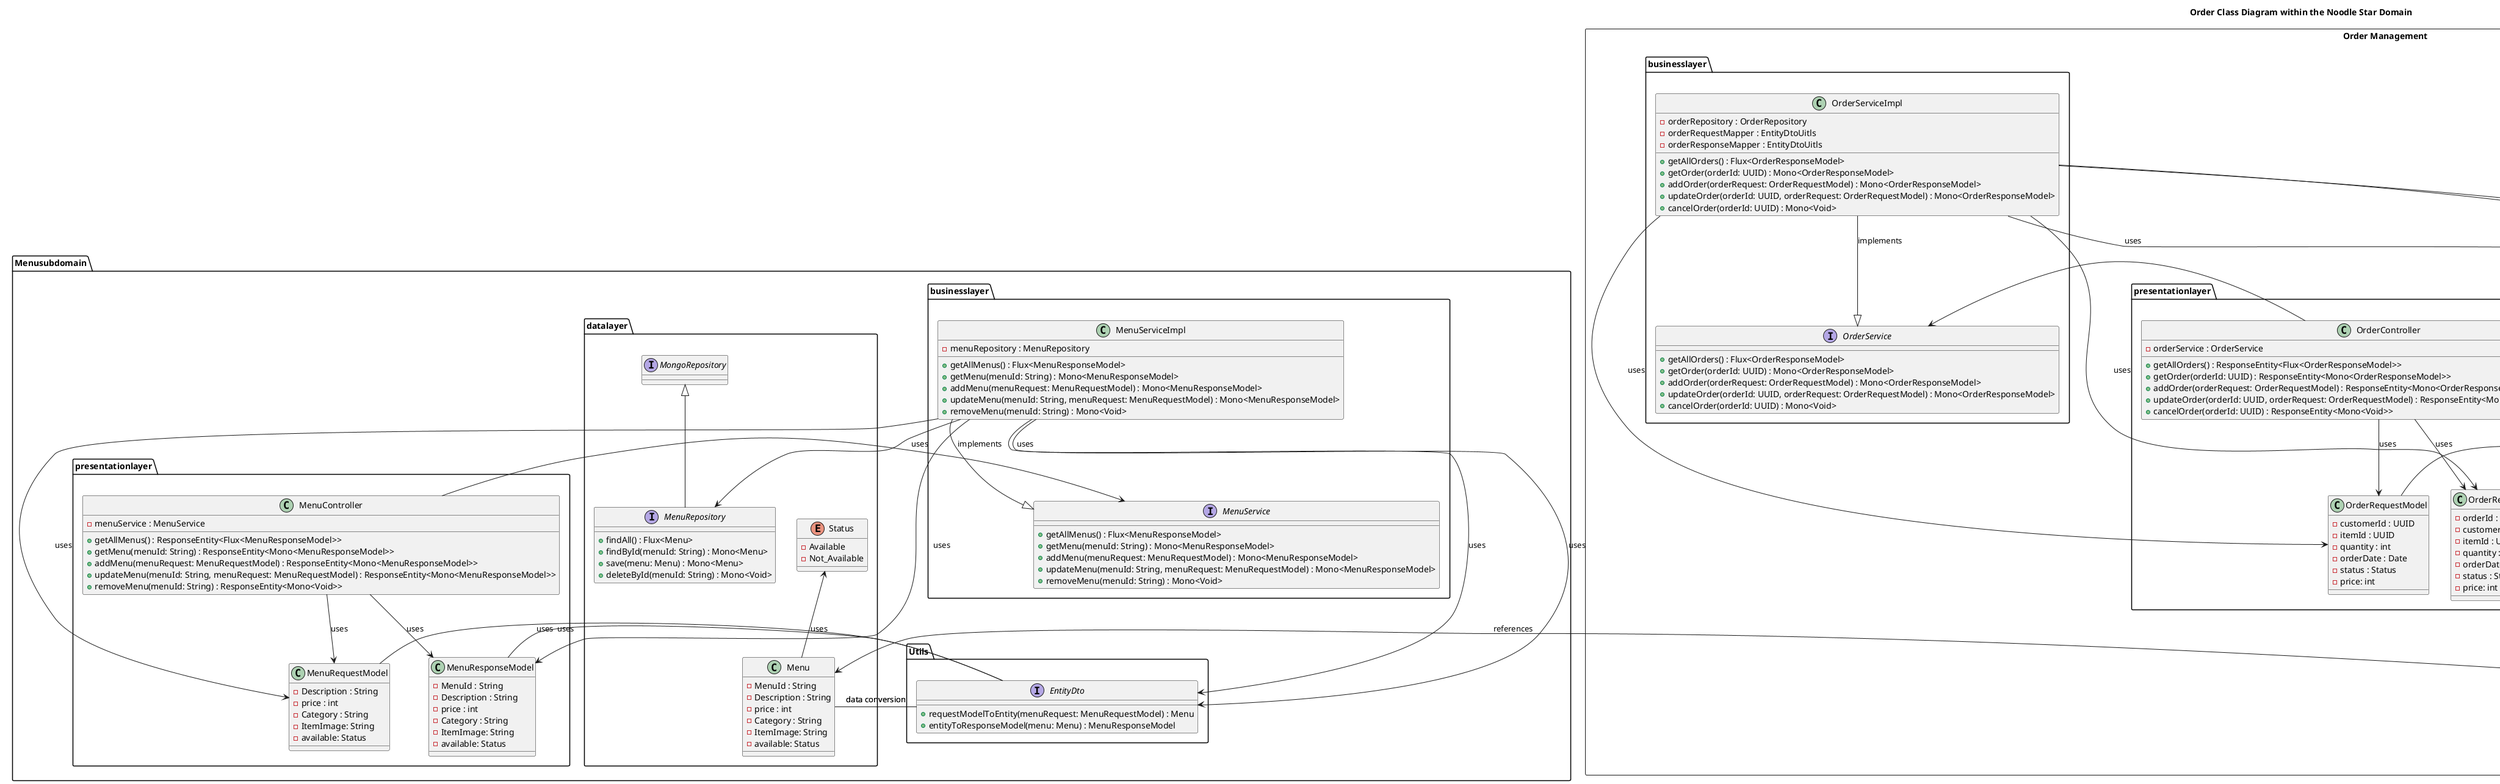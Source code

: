 @startuml
title Menu Class Diagram within the Restaurant Subdomain

package "Menusubdomain" {

    package "businesslayer" {
        interface MenuService {
            + getAllMenus() : Flux<MenuResponseModel>
            + getMenu(menuId: String) : Mono<MenuResponseModel>
            + addMenu(menuRequest: MenuRequestModel) : Mono<MenuResponseModel>
            + updateMenu(menuId: String, menuRequest: MenuRequestModel) : Mono<MenuResponseModel>
            + removeMenu(menuId: String) : Mono<Void>
        }

        class MenuServiceImpl {
            - menuRepository : MenuRepository
            + getAllMenus() : Flux<MenuResponseModel>
            + getMenu(menuId: String) : Mono<MenuResponseModel>
            + addMenu(menuRequest: MenuRequestModel) : Mono<MenuResponseModel>
            + updateMenu(menuId: String, menuRequest: MenuRequestModel) : Mono<MenuResponseModel>
            + removeMenu(menuId: String) : Mono<Void>
        }
    }

    package "datalayer" {
        class Menu {
            - MenuId : String
            - Description : String
            - price : int
            - Category : String
            - ItemImage: String
            - available: Status
        }

          enum Status {
                    - Available
                    - Not_Available
                }

        interface MenuRepository extends MongoRepository {
            + findAll() : Flux<Menu>
            + findById(menuId: String) : Mono<Menu>
            + save(menu: Menu) : Mono<Menu>
            + deleteById(menuId: String) : Mono<Void>
        }
    }

    package "Utils" {
        interface EntityDto {
            + requestModelToEntity(menuRequest: MenuRequestModel) : Menu
              + entityToResponseModel(menu: Menu) : MenuResponseModel
        }
    }

    package "presentationlayer" {
        class MenuRequestModel {
            - Description : String
            - price : int
            - Category : String
            - ItemImage: String
            - available: Status
        }

        class MenuResponseModel {
                - MenuId : String
                - Description : String
                - price : int
                - Category : String
                - ItemImage: String
                - available: Status
        }

        class MenuController {
            - menuService : MenuService
            + getAllMenus() : ResponseEntity<Flux<MenuResponseModel>>
            + getMenu(menuId: String) : ResponseEntity<Mono<MenuResponseModel>>
            + addMenu(menuRequest: MenuRequestModel) : ResponseEntity<Mono<MenuResponseModel>>
            + updateMenu(menuId: String, menuRequest: MenuRequestModel) : ResponseEntity<Mono<MenuResponseModel>>
            + removeMenu(menuId: String) : ResponseEntity<Mono<Void>>
        }
    }

    MenuServiceImpl -down-|> MenuService : implements
    MenuServiceImpl -down-> MenuRepository : uses
    MenuServiceImpl -down-> EntityDto : uses
    MenuServiceImpl -down-> EntityDto : uses
    MenuServiceImpl -down-> MenuRequestModel : uses
    MenuServiceImpl -down-> MenuResponseModel : uses
        EntityDto -left- MenuRequestModel : uses
        EntityDto -left- MenuResponseModel : uses

    EntityDto -left- Menu : data conversion
    EntityDto -right- Menu : data conversion
    MenuRepository -[hidden]-> Menu : data persistence
    MenuController -right-> MenuService : uses
    MenuController -down-> MenuRequestModel : uses
    MenuController -down-> MenuResponseModel : uses
    Menu -up-> Status : uses
}


title Order Class Diagram within the Noodle Star Domain

package "Order Management" <<Rectangle>> {

    package "businesslayer" {
        interface OrderService {
            + getAllOrders() : Flux<OrderResponseModel>
            + getOrder(orderId: UUID) : Mono<OrderResponseModel>
            + addOrder(orderRequest: OrderRequestModel) : Mono<OrderResponseModel>
            + updateOrder(orderId: UUID, orderRequest: OrderRequestModel) : Mono<OrderResponseModel>
            + cancelOrder(orderId: UUID) : Mono<Void>
        }

        class OrderServiceImpl {
            - orderRepository : OrderRepository
            - orderRequestMapper : EntityDtoUitls
            - orderResponseMapper : EntityDtoUitls
            + getAllOrders() : Flux<OrderResponseModel>
            + getOrder(orderId: UUID) : Mono<OrderResponseModel>
            + addOrder(orderRequest: OrderRequestModel) : Mono<OrderResponseModel>
            + updateOrder(orderId: UUID, orderRequest: OrderRequestModel) : Mono<OrderResponseModel>
            + cancelOrder(orderId: UUID) : Mono<Void>
        }
    }

    package "datalayer" {
        class Order {
            - orderId : UUID
            - customerId : UUID
            - status : String
            - orderDate : Date
            - orderDetails : List<OrderDetails>
        }

        class OrderDetails {
            - orderDetailsId : UUID
            - itemId : UUID
            - quantity : Integer
            - price : Decimal
            - orderId: UUID
        }

        interface OrderRepository {
            + findAll() : Flux<Order>
            + findById(orderId: UUID) : Mono<Order>
            + save(order: Order) : Mono<Order>
            + deleteById(orderId: UUID) : Mono<Void>
        }
    }

    package "Utils" {
        interface EntityDtoUitls {
            + requestModelToEntity(orderRequest: OrderRequestModel) : Order
            + entityToResponseModel(order: Order) : OrderResponseModel
        }


    }

    package "presentationlayer" {
        class OrderRequestModel {
            - customerId : UUID
            - itemId : UUID
            - quantity : int
            - orderDate : Date
            - status : Status
            - price: int
        }



        class OrderResponseModel {
            - orderId : UUID
            - customerId : UUID
            - itemId : UUID
            - quantity : int
            - orderDate : Date
            - status : Status
            - price: int
        }



        class OrderController {
            - orderService : OrderService
            + getAllOrders() : ResponseEntity<Flux<OrderResponseModel>>
            + getOrder(orderId: UUID) : ResponseEntity<Mono<OrderResponseModel>>
            + addOrder(orderRequest: OrderRequestModel) : ResponseEntity<Mono<OrderResponseModel>>
            + updateOrder(orderId: UUID, orderRequest: OrderRequestModel) : ResponseEntity<Mono<OrderResponseModel>>
            + cancelOrder(orderId: UUID) : ResponseEntity<Mono<Void>>
        }
    }

       OrderServiceImpl -down-> OrderRequestModel : uses
        OrderServiceImpl -down-> OrderResponseModel : uses
            EntityDtoUitls -left- OrderRequestModel : uses
            EntityDtoUitls -left- OrderResponseModel : uses

    OrderServiceImpl -down-|> OrderService : implements
    OrderServiceImpl -down-> OrderRepository : uses
    OrderServiceImpl -down-> EntityDtoUitls : uses
    OrderServiceImpl -down-> EntityDtoUitls : uses
    EntityDtoUitls -left- Order : data conversion
    EntityDtoUitls -right- Order : data conversion
    OrderRepository -[hidden]-> Order : data persistence
    OrderController -right-> OrderService : uses
    OrderController -down-> OrderRequestModel : uses
    OrderController -down-> OrderResponseModel : uses
    Order *-- "1..*" OrderDetails : contains
}

OrderDetails -right-> Menu : references





package "ReviewSubdomain" {

    package "businesslayer" {
        interface ReviewService {
            + getAllReviews() : Flux<ReviewResponseModel>
            + getReview(reviewId: String) : Mono<ReviewResponseModel>
            + addReview(reviewRequest: ReviewRequestModel) : Mono<ReviewResponseModel>
            + updateReview(reviewId: String, reviewRequest: ReviewRequestModel) : Mono<ReviewResponseModel>
            + removeReview(reviewId: String) : Mono<Void>
        }

        class ReviewServiceImpl {
            - reviewRepository : ReviewRepository
            + getAllReviews() : Flux<ReviewResponseModel>
            + getReview(reviewId: String) : Mono<ReviewResponseModel>
            + addReview(reviewRequest: ReviewRequestModel) : Mono<ReviewResponseModel>
            + updateReview(reviewId: String, reviewRequest: ReviewRequestModel) : Mono<ReviewResponseModel>
            + removeReview(reviewId: String) : Mono<Void>
        }
    }

    package "datalayer" {
        class Review {
            - reviewId : String
            - rating : int
            - reviewerName : String
            - review : String
            - dateSubmitted : LocalDateTime
        }

        interface ReviewRepository extends MongoRepository {
            + findAll() : Flux<Review>
            + findById(reviewId: String) : Mono<Review>
            + save(review: Review) : Mono<Review>
            + deleteById(reviewId: String) : Mono<Void>
        }
    }

    package "Utils" {
        interface EntityDto {
            + requestModelToEntity(reviewRequest: ReviewRequestModel) : Review
            + entityToResponseModel(review: Review) : ReviewResponseModel
        }
    }

    package "presentationlayer" {
        class ReviewRequestModel {
            - rating : int
            - reviewerName : String
            - review : String
            - dateSubmitted : LocalDateTime
        }

        class ReviewResponseModel {
            - reviewId : String
            - rating : int
            - reviewerName : String
            - review : String
            - dateSubmitted : LocalDateTime
        }

        class ReviewController {
            - reviewService : ReviewService
            + getAllReviews() : ResponseEntity<Flux<ReviewResponseModel>>
            + getReview(reviewId: String) : ResponseEntity<Mono<ReviewResponseModel>>
            + addReview(reviewRequest: ReviewRequestModel) : ResponseEntity<Mono<ReviewResponseModel>>
            + updateReview(reviewId: String, reviewRequest: ReviewRequestModel) : ResponseEntity<Mono<ReviewResponseModel>>
            + removeReview(reviewId: String) : ResponseEntity<Mono<Void>>
        }
    }

    ReviewServiceImpl -down-|> ReviewService : implements
    ReviewServiceImpl -down-> ReviewRepository : uses
    ReviewServiceImpl -down-> EntityDto : uses
    ReviewServiceImpl -down-> ReviewRequestModel : uses
    ReviewServiceImpl -down-> ReviewResponseModel : uses
    EntityDto -left- ReviewRequestModel : uses
    EntityDto -left- ReviewResponseModel : uses

    EntityDto -left- Review : data conversion
    EntityDto -right- Review : data conversion
    ReviewRepository -[hidden]-> Review : data persistence
    ReviewController -right-> ReviewService : uses
    ReviewController -down-> ReviewRequestModel : uses
    ReviewController -down-> ReviewResponseModel : uses
}

@enduml
